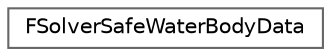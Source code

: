 digraph "Graphical Class Hierarchy"
{
 // INTERACTIVE_SVG=YES
 // LATEX_PDF_SIZE
  bgcolor="transparent";
  edge [fontname=Helvetica,fontsize=10,labelfontname=Helvetica,labelfontsize=10];
  node [fontname=Helvetica,fontsize=10,shape=box,height=0.2,width=0.4];
  rankdir="LR";
  Node0 [id="Node000000",label="FSolverSafeWaterBodyData",height=0.2,width=0.4,color="grey40", fillcolor="white", style="filled",URL="$da/d15/structFSolverSafeWaterBodyData.html",tooltip=" "];
}
